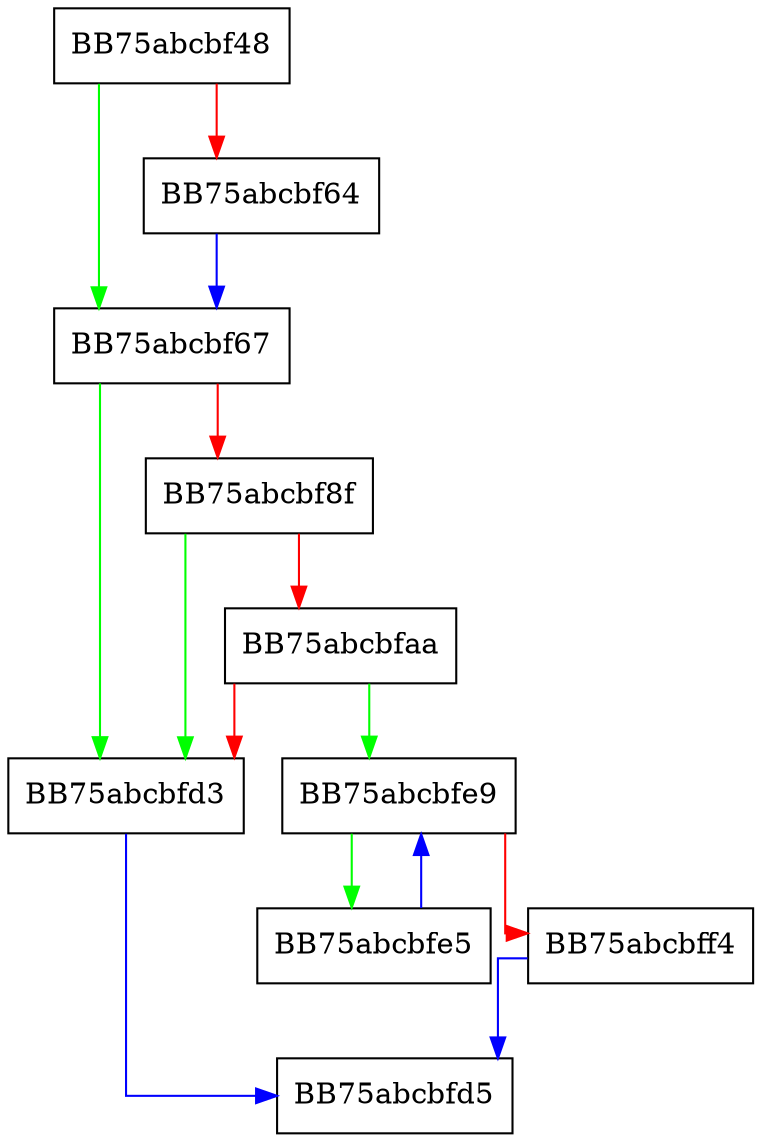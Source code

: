digraph IsHardDiskDeviceName {
  node [shape="box"];
  graph [splines=ortho];
  BB75abcbf48 -> BB75abcbf67 [color="green"];
  BB75abcbf48 -> BB75abcbf64 [color="red"];
  BB75abcbf64 -> BB75abcbf67 [color="blue"];
  BB75abcbf67 -> BB75abcbfd3 [color="green"];
  BB75abcbf67 -> BB75abcbf8f [color="red"];
  BB75abcbf8f -> BB75abcbfd3 [color="green"];
  BB75abcbf8f -> BB75abcbfaa [color="red"];
  BB75abcbfaa -> BB75abcbfe9 [color="green"];
  BB75abcbfaa -> BB75abcbfd3 [color="red"];
  BB75abcbfd3 -> BB75abcbfd5 [color="blue"];
  BB75abcbfe5 -> BB75abcbfe9 [color="blue"];
  BB75abcbfe9 -> BB75abcbfe5 [color="green"];
  BB75abcbfe9 -> BB75abcbff4 [color="red"];
  BB75abcbff4 -> BB75abcbfd5 [color="blue"];
}